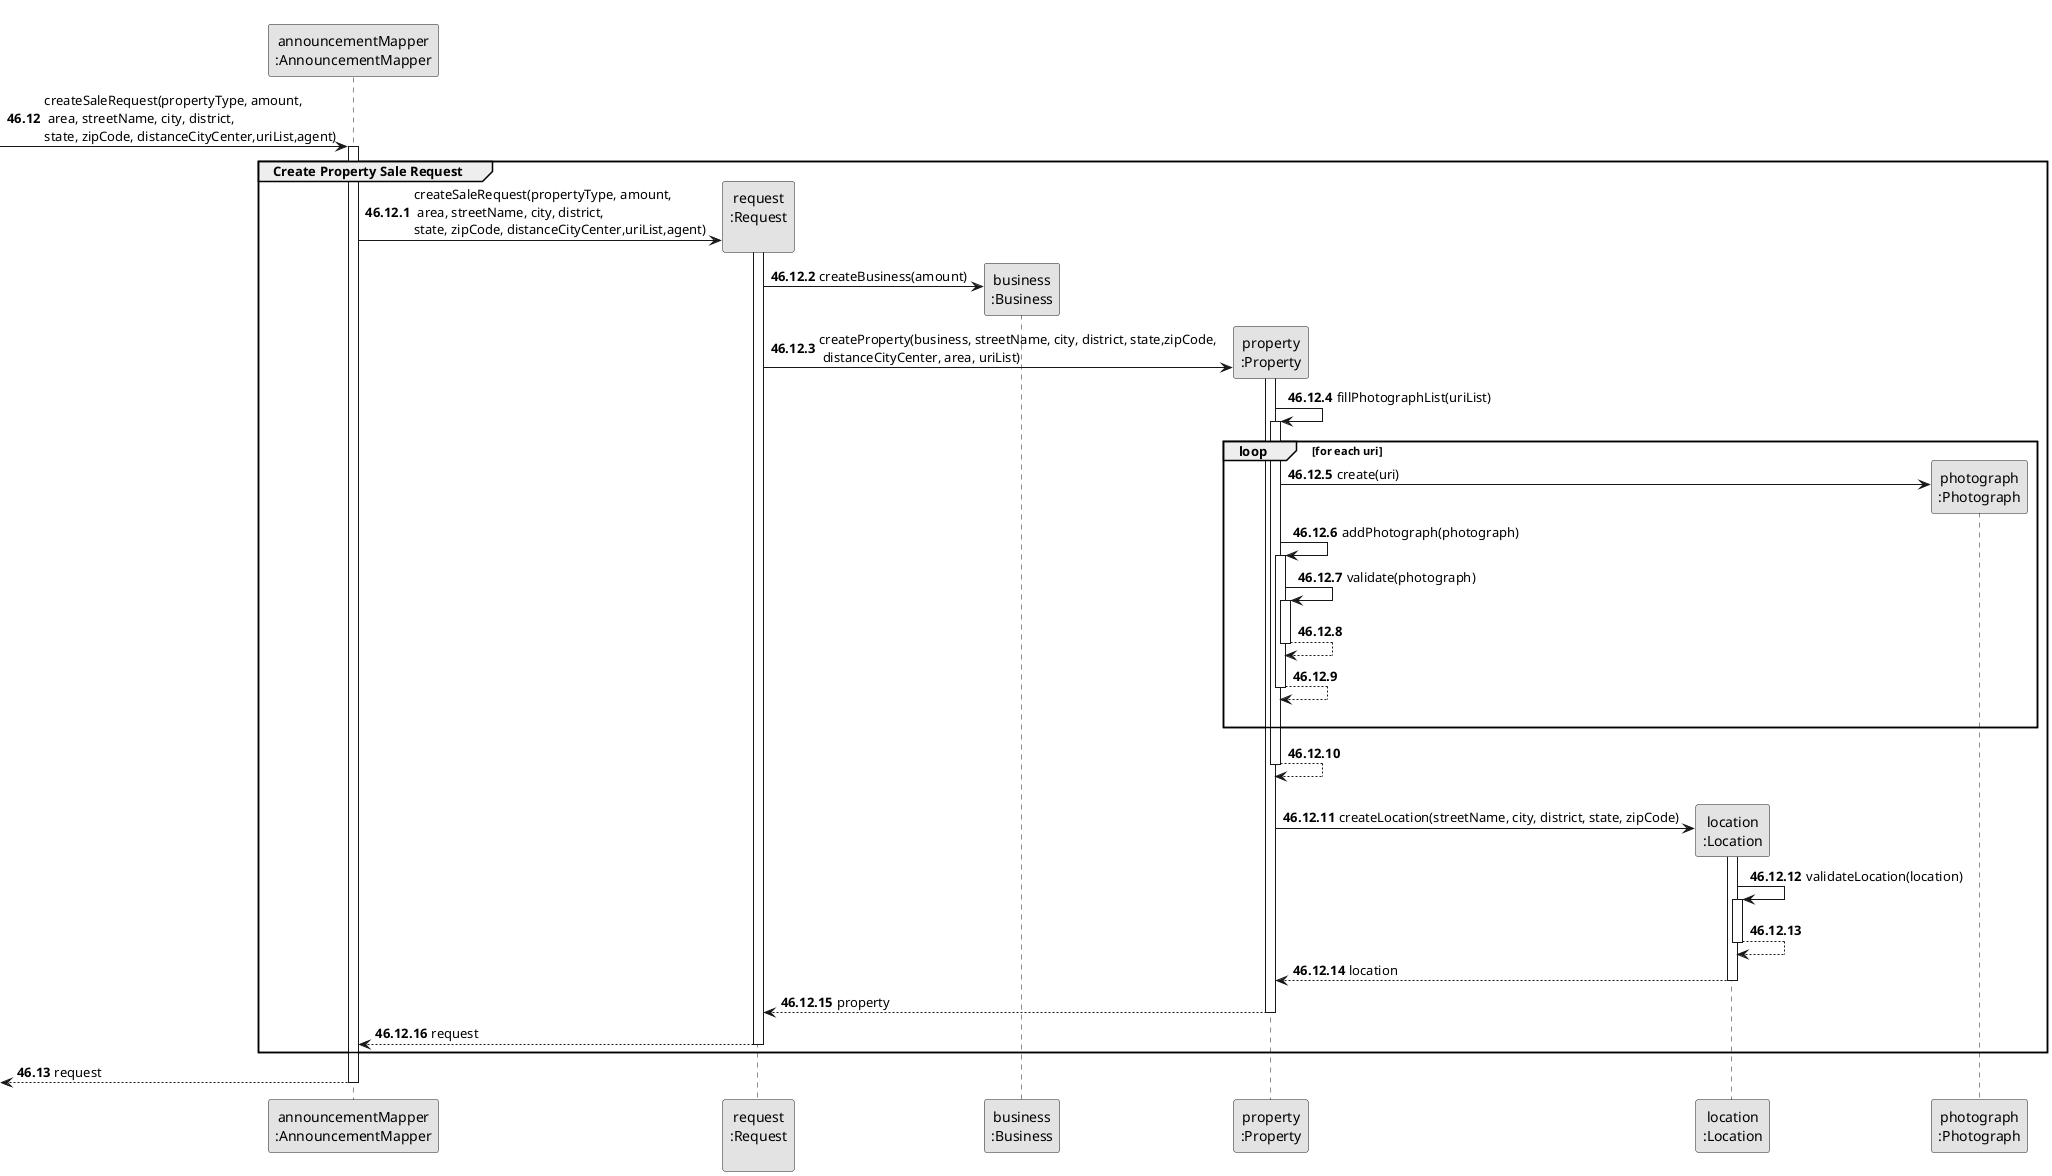 @startuml
skinparam monochrome true
skinparam packageStyle rectangle
skinparam shadowing false

participant "announcementMapper\n:AnnouncementMapper" as MAPPER
participant "request\n:Request\n" as REQUEST
participant "business\n:Business" as BUSINESS
participant "property\n:Property" as PROPERTY
participant "location\n:Location" as LOCATION
participant "photograph\n:Photograph" as PHOTO



autonumber 46.12

        -> MAPPER : createSaleRequest(propertyType, amount,\n area, streetName, city, district,\nstate, zipCode, distanceCityCenter,uriList,agent)
          activate MAPPER

autonumber 46.12.1

    group Create Property Sale Request

         MAPPER -> REQUEST **: createSaleRequest(propertyType, amount,\n area, streetName, city, district,\nstate, zipCode, distanceCityCenter,uriList,agent)
         activate REQUEST

        REQUEST -> BUSINESS** : createBusiness(amount)

                REQUEST -> PROPERTY** : createProperty(business, streetName, city, district, state,zipCode,\n distanceCityCenter, area, uriList)
                activate PROPERTY
                PROPERTY -> PROPERTY: fillPhotographList(uriList)
                activate PROPERTY

                loop for each uri

                PROPERTY -> PHOTO**: create(uri)

                PROPERTY -> PROPERTY: addPhotograph(photograph)
                activate PROPERTY

                PROPERTY -> PROPERTY: validate(photograph)
                activate PROPERTY

                PROPERTY --> PROPERTY:
                deactivate PROPERTY

                PROPERTY --> PROPERTY:
                deactivate PROPERTY
                |||
                end loop

                PROPERTY --> PROPERTY:
                deactivate PROPERTY


                |||
                PROPERTY -> LOCATION** : createLocation(streetName, city, district, state, zipCode)
                activate LOCATION

                LOCATION -> LOCATION : validateLocation(location)
                activate LOCATION

                LOCATION--> LOCATION
                deactivate LOCATION

                LOCATION --> PROPERTY : location
                deactivate LOCATION

                PROPERTY --> REQUEST: property
                deactivate PROPERTY

                REQUEST --> MAPPER : request
                deactivate REQUEST



end group
autonumber 46.13
      <--  MAPPER : request
      deactivate MAPPER

@enduml
